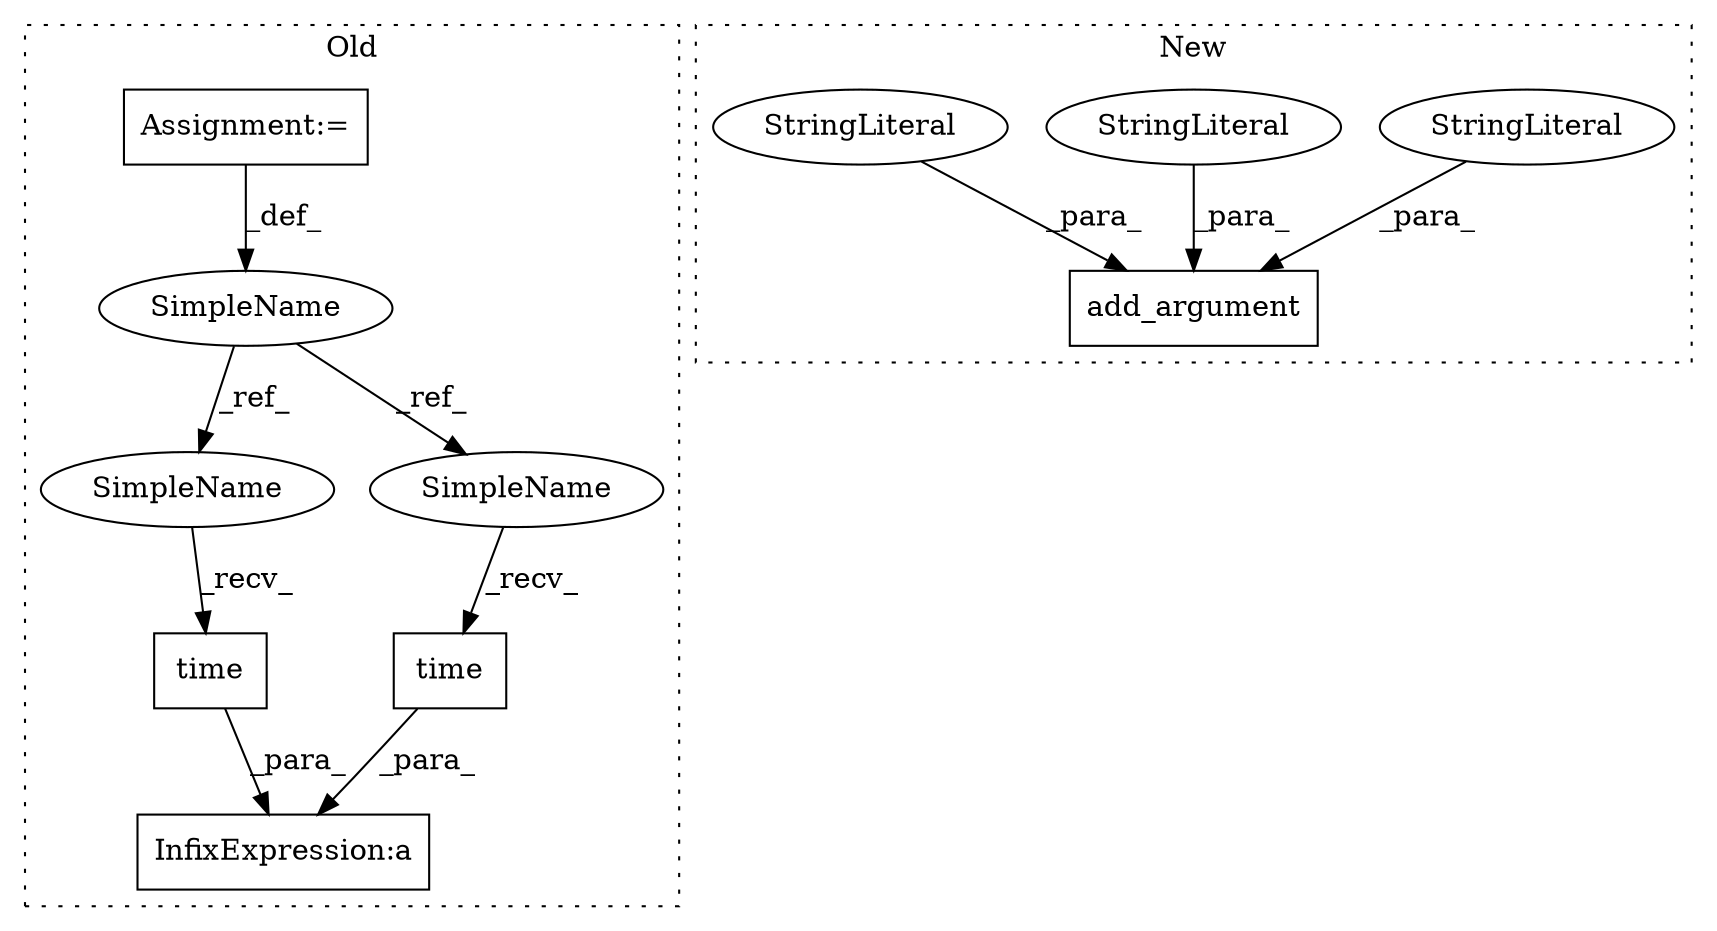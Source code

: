 digraph G {
subgraph cluster0 {
1 [label="time" a="32" s="5592" l="6" shape="box"];
3 [label="InfixExpression:a" a="27" s="5598" l="3" shape="box"];
4 [label="SimpleName" a="42" s="1061" l="4" shape="ellipse"];
5 [label="time" a="32" s="4455" l="6" shape="box"];
9 [label="Assignment:=" a="7" s="1061" l="4" shape="box"];
10 [label="SimpleName" a="42" s="4450" l="4" shape="ellipse"];
11 [label="SimpleName" a="42" s="5587" l="4" shape="ellipse"];
label = "Old";
style="dotted";
}
subgraph cluster1 {
2 [label="add_argument" a="32" s="1754,1835" l="13,1" shape="box"];
6 [label="StringLiteral" a="45" s="1767" l="10" shape="ellipse"];
7 [label="StringLiteral" a="45" s="1791" l="44" shape="ellipse"];
8 [label="StringLiteral" a="45" s="1778" l="12" shape="ellipse"];
label = "New";
style="dotted";
}
1 -> 3 [label="_para_"];
4 -> 11 [label="_ref_"];
4 -> 10 [label="_ref_"];
5 -> 3 [label="_para_"];
6 -> 2 [label="_para_"];
7 -> 2 [label="_para_"];
8 -> 2 [label="_para_"];
9 -> 4 [label="_def_"];
10 -> 5 [label="_recv_"];
11 -> 1 [label="_recv_"];
}
